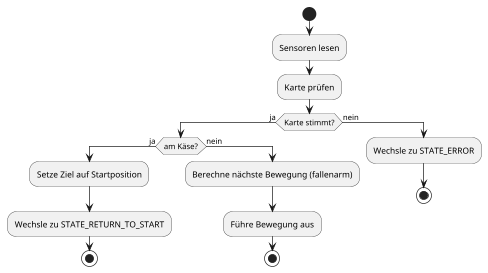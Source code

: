 @startuml
scale 0.7

start

:Sensoren lesen;
:Karte prüfen;

if (Karte stimmt?) then (ja)
  if (am Käse?) then (ja)
    :Setze Ziel auf Startposition;
    :Wechsle zu STATE_RETURN_TO_START;
    stop
  else (nein)
    :Berechne nächste Bewegung (fallenarm);
    :Führe Bewegung aus;
    stop
  endif
else (nein)

  :Wechsle zu STATE_ERROR;
  stop
endif

@enduml
